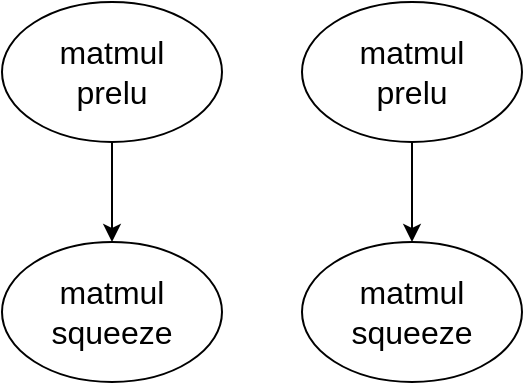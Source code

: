 <mxfile version="24.7.7">
  <diagram name="第 1 页" id="V1dfw5ZvCygMVs_ZKmEv">
    <mxGraphModel dx="1242" dy="786" grid="1" gridSize="10" guides="1" tooltips="1" connect="1" arrows="1" fold="1" page="1" pageScale="1" pageWidth="827" pageHeight="1169" math="0" shadow="0">
      <root>
        <mxCell id="0" />
        <mxCell id="1" parent="0" />
        <mxCell id="wV4hB_RL8rZMmwDnRBt9-4" value="" style="edgeStyle=orthogonalEdgeStyle;rounded=0;orthogonalLoop=1;jettySize=auto;html=1;" edge="1" parent="1" source="wV4hB_RL8rZMmwDnRBt9-1" target="wV4hB_RL8rZMmwDnRBt9-3">
          <mxGeometry relative="1" as="geometry" />
        </mxCell>
        <mxCell id="wV4hB_RL8rZMmwDnRBt9-1" value="&lt;font style=&quot;font-size: 16px;&quot;&gt;matmul&lt;/font&gt;&lt;div style=&quot;font-size: 16px;&quot;&gt;&lt;font style=&quot;font-size: 16px;&quot;&gt;prelu&lt;/font&gt;&lt;/div&gt;" style="ellipse;whiteSpace=wrap;html=1;" vertex="1" parent="1">
          <mxGeometry x="230" y="190" width="110" height="70" as="geometry" />
        </mxCell>
        <mxCell id="wV4hB_RL8rZMmwDnRBt9-6" value="" style="edgeStyle=orthogonalEdgeStyle;rounded=0;orthogonalLoop=1;jettySize=auto;html=1;" edge="1" parent="1" source="wV4hB_RL8rZMmwDnRBt9-2" target="wV4hB_RL8rZMmwDnRBt9-5">
          <mxGeometry relative="1" as="geometry" />
        </mxCell>
        <mxCell id="wV4hB_RL8rZMmwDnRBt9-2" value="&lt;font style=&quot;font-size: 16px;&quot;&gt;matmul&lt;/font&gt;&lt;div style=&quot;font-size: 16px;&quot;&gt;&lt;font style=&quot;font-size: 16px;&quot;&gt;prelu&lt;/font&gt;&lt;/div&gt;" style="ellipse;whiteSpace=wrap;html=1;" vertex="1" parent="1">
          <mxGeometry x="380" y="190" width="110" height="70" as="geometry" />
        </mxCell>
        <mxCell id="wV4hB_RL8rZMmwDnRBt9-3" value="&lt;font style=&quot;font-size: 16px;&quot;&gt;matmul&lt;/font&gt;&lt;div style=&quot;font-size: 16px;&quot;&gt;squeeze&lt;/div&gt;" style="ellipse;whiteSpace=wrap;html=1;" vertex="1" parent="1">
          <mxGeometry x="230" y="310" width="110" height="70" as="geometry" />
        </mxCell>
        <mxCell id="wV4hB_RL8rZMmwDnRBt9-5" value="&lt;font style=&quot;font-size: 16px;&quot;&gt;matmul&lt;/font&gt;&lt;div style=&quot;font-size: 16px;&quot;&gt;squeeze&lt;br&gt;&lt;/div&gt;" style="ellipse;whiteSpace=wrap;html=1;" vertex="1" parent="1">
          <mxGeometry x="380" y="310" width="110" height="70" as="geometry" />
        </mxCell>
      </root>
    </mxGraphModel>
  </diagram>
</mxfile>
